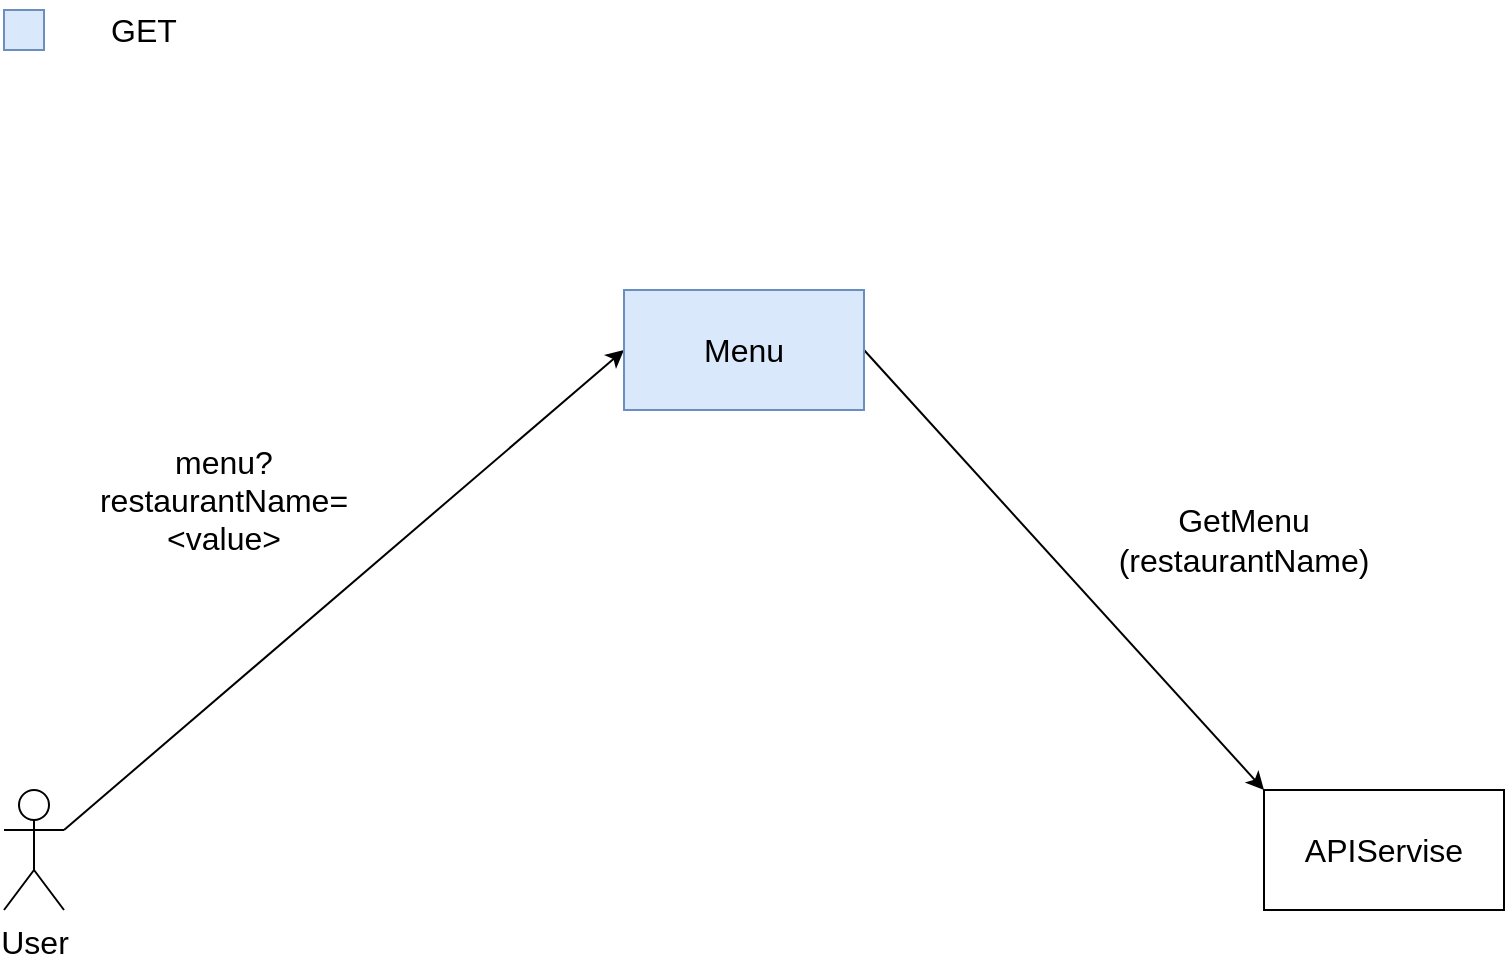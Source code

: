<mxfile version="15.7.3" type="device"><diagram id="SAy3bdyoVEMqn_xXcQly" name="Page-1"><mxGraphModel dx="1718" dy="929" grid="1" gridSize="10" guides="1" tooltips="1" connect="1" arrows="1" fold="1" page="1" pageScale="1" pageWidth="850" pageHeight="1100" math="0" shadow="0"><root><mxCell id="0"/><mxCell id="1" parent="0"/><mxCell id="wQZWNi6GYjzbUI7-w48c-3" style="rounded=0;orthogonalLoop=1;jettySize=auto;html=1;exitX=1;exitY=0.333;exitDx=0;exitDy=0;exitPerimeter=0;entryX=0;entryY=0.5;entryDx=0;entryDy=0;fontSize=16;" edge="1" parent="1" source="wQZWNi6GYjzbUI7-w48c-1" target="wQZWNi6GYjzbUI7-w48c-2"><mxGeometry relative="1" as="geometry"/></mxCell><mxCell id="wQZWNi6GYjzbUI7-w48c-1" value="&lt;font style=&quot;font-size: 16px&quot;&gt;User&lt;/font&gt;" style="shape=umlActor;verticalLabelPosition=bottom;verticalAlign=top;html=1;outlineConnect=0;" vertex="1" parent="1"><mxGeometry x="40" y="410" width="30" height="60" as="geometry"/></mxCell><mxCell id="wQZWNi6GYjzbUI7-w48c-5" style="edgeStyle=none;rounded=0;orthogonalLoop=1;jettySize=auto;html=1;exitX=1;exitY=0.5;exitDx=0;exitDy=0;entryX=0;entryY=0;entryDx=0;entryDy=0;fontSize=16;" edge="1" parent="1" source="wQZWNi6GYjzbUI7-w48c-2" target="wQZWNi6GYjzbUI7-w48c-4"><mxGeometry relative="1" as="geometry"/></mxCell><mxCell id="wQZWNi6GYjzbUI7-w48c-2" value="Menu" style="rounded=0;whiteSpace=wrap;html=1;fontSize=16;fillColor=#dae8fc;strokeColor=#6c8ebf;" vertex="1" parent="1"><mxGeometry x="350" y="160" width="120" height="60" as="geometry"/></mxCell><mxCell id="wQZWNi6GYjzbUI7-w48c-4" value="APIServise" style="rounded=0;whiteSpace=wrap;html=1;fontSize=16;" vertex="1" parent="1"><mxGeometry x="670" y="410" width="120" height="60" as="geometry"/></mxCell><mxCell id="wQZWNi6GYjzbUI7-w48c-6" value="GetMenu (restaurantName)" style="text;html=1;strokeColor=none;fillColor=none;align=center;verticalAlign=middle;whiteSpace=wrap;rounded=0;fontSize=16;" vertex="1" parent="1"><mxGeometry x="590" y="260" width="140" height="50" as="geometry"/></mxCell><mxCell id="wQZWNi6GYjzbUI7-w48c-7" value="menu?restaurantName=&amp;lt;value&amp;gt;" style="text;html=1;strokeColor=none;fillColor=none;align=center;verticalAlign=middle;whiteSpace=wrap;rounded=0;fontSize=16;" vertex="1" parent="1"><mxGeometry x="80" y="240" width="140" height="50" as="geometry"/></mxCell><mxCell id="wQZWNi6GYjzbUI7-w48c-9" value="" style="rounded=0;whiteSpace=wrap;html=1;fontSize=16;fillColor=#dae8fc;strokeColor=#6c8ebf;" vertex="1" parent="1"><mxGeometry x="40" y="20" width="20" height="20" as="geometry"/></mxCell><mxCell id="wQZWNi6GYjzbUI7-w48c-10" value="GET" style="text;html=1;strokeColor=none;fillColor=none;align=center;verticalAlign=middle;whiteSpace=wrap;rounded=0;fontSize=16;" vertex="1" parent="1"><mxGeometry x="80" y="15" width="60" height="30" as="geometry"/></mxCell></root></mxGraphModel></diagram></mxfile>